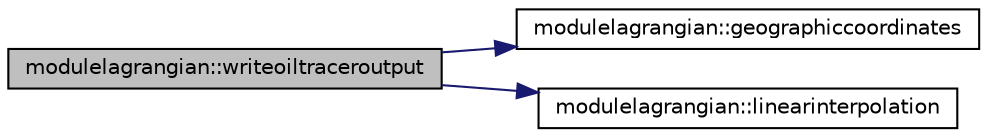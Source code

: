 digraph "modulelagrangian::writeoiltraceroutput"
{
 // LATEX_PDF_SIZE
  edge [fontname="Helvetica",fontsize="10",labelfontname="Helvetica",labelfontsize="10"];
  node [fontname="Helvetica",fontsize="10",shape=record];
  rankdir="LR";
  Node1 [label="modulelagrangian::writeoiltraceroutput",height=0.2,width=0.4,color="black", fillcolor="grey75", style="filled", fontcolor="black",tooltip=" "];
  Node1 -> Node2 [color="midnightblue",fontsize="10",style="solid",fontname="Helvetica"];
  Node2 [label="modulelagrangian::geographiccoordinates",height=0.2,width=0.4,color="black", fillcolor="white", style="filled",URL="$namespacemodulelagrangian.html#ad718f547ef233587149bd01b55f9e9dd",tooltip=" "];
  Node1 -> Node3 [color="midnightblue",fontsize="10",style="solid",fontname="Helvetica"];
  Node3 [label="modulelagrangian::linearinterpolation",height=0.2,width=0.4,color="black", fillcolor="white", style="filled",URL="$namespacemodulelagrangian.html#a0c6b41e19230933d9b189208e04909f1",tooltip=" "];
}
